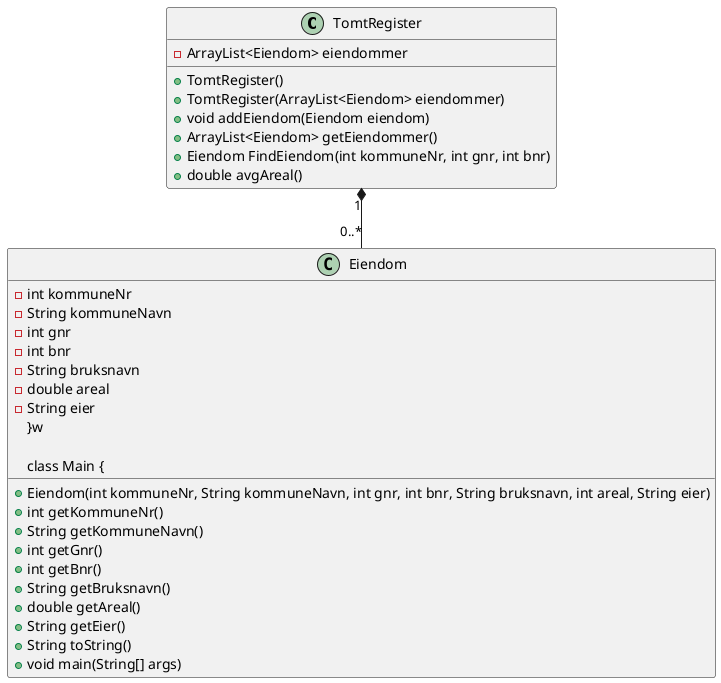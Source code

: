 @startuml
class TomtRegister {
  -ArrayList<Eiendom> eiendommer
  +TomtRegister()
  +TomtRegister(ArrayList<Eiendom> eiendommer)
  +void addEiendom(Eiendom eiendom)
  +ArrayList<Eiendom> getEiendommer()
  +Eiendom FindEiendom(int kommuneNr, int gnr, int bnr)
  +double avgAreal()
}

class Eiendom {
  -int kommuneNr
  -String kommuneNavn
  -int gnr
  -int bnr
  -String bruksnavn
  -double areal
  -String eier
  +Eiendom(int kommuneNr, String kommuneNavn, int gnr, int bnr, String bruksnavn, int areal, String eier)
  +int getKommuneNr()
  +String getKommuneNavn()
  +int getGnr()
  +int getBnr()
  +String getBruksnavn()
  +double getAreal()
  +String getEier()
  +String toString()
}w

class Main {
  +void main(String[] args)
}

TomtRegister "1" *-- "0..*" Eiendom
@enduml

